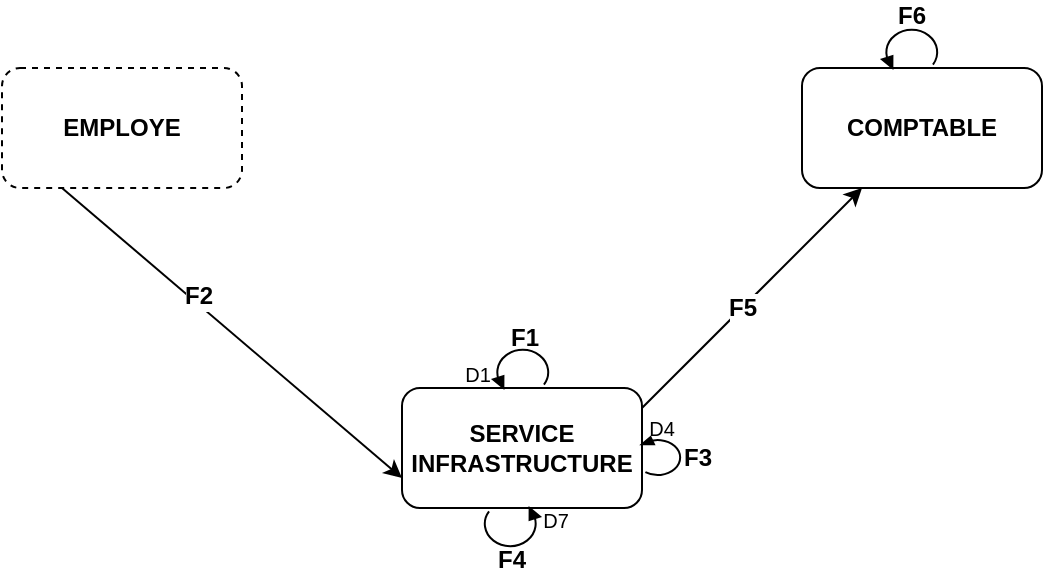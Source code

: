 <mxfile version="22.1.2" type="device">
  <diagram id="C5RBs43oDa-KdzZeNtuy" name="Page-1">
    <mxGraphModel dx="864" dy="516" grid="1" gridSize="10" guides="1" tooltips="1" connect="1" arrows="1" fold="1" page="1" pageScale="1" pageWidth="827" pageHeight="1169" math="0" shadow="0">
      <root>
        <mxCell id="WIyWlLk6GJQsqaUBKTNV-0" />
        <mxCell id="WIyWlLk6GJQsqaUBKTNV-1" parent="WIyWlLk6GJQsqaUBKTNV-0" />
        <mxCell id="cRh4mVKG8GiZSR9z4pMs-0" value="&lt;b&gt;EMPLOYE&lt;/b&gt;" style="rounded=1;whiteSpace=wrap;html=1;dashed=1;" parent="WIyWlLk6GJQsqaUBKTNV-1" vertex="1">
          <mxGeometry x="120" y="80" width="120" height="60" as="geometry" />
        </mxCell>
        <mxCell id="cRh4mVKG8GiZSR9z4pMs-1" value="&lt;b&gt;SERVICE INFRASTRUCTURE&lt;/b&gt;" style="rounded=1;whiteSpace=wrap;html=1;" parent="WIyWlLk6GJQsqaUBKTNV-1" vertex="1">
          <mxGeometry x="320" y="240" width="120" height="60" as="geometry" />
        </mxCell>
        <mxCell id="cRh4mVKG8GiZSR9z4pMs-2" value="&lt;b&gt;COMPTABLE&lt;/b&gt;" style="rounded=1;whiteSpace=wrap;html=1;" parent="WIyWlLk6GJQsqaUBKTNV-1" vertex="1">
          <mxGeometry x="520" y="80" width="120" height="60" as="geometry" />
        </mxCell>
        <mxCell id="In6NhmMdT8g-ztCM9UQ_-0" value="" style="verticalLabelPosition=bottom;shadow=0;dashed=0;align=center;html=1;verticalAlign=top;shape=mxgraph.electrical.rot_mech.verticalLabelPosition=bottom;shadow=0;dashed=0;align=center;fillColor=strokeColor;html=1;verticalAlign=top;strokeWidth=1;shape=mxgraph.electrical.rot_mech.rotation;rotation=-180;" vertex="1" parent="WIyWlLk6GJQsqaUBKTNV-1">
          <mxGeometry x="560" y="60" width="29" height="20" as="geometry" />
        </mxCell>
        <mxCell id="In6NhmMdT8g-ztCM9UQ_-1" value="" style="verticalLabelPosition=bottom;shadow=0;dashed=0;align=center;html=1;verticalAlign=top;shape=mxgraph.electrical.rot_mech.verticalLabelPosition=bottom;shadow=0;dashed=0;align=center;fillColor=strokeColor;html=1;verticalAlign=top;strokeWidth=1;shape=mxgraph.electrical.rot_mech.rotation;rotation=0;" vertex="1" parent="WIyWlLk6GJQsqaUBKTNV-1">
          <mxGeometry x="360" y="300" width="29" height="20" as="geometry" />
        </mxCell>
        <mxCell id="In6NhmMdT8g-ztCM9UQ_-2" value="" style="endArrow=classic;html=1;rounded=0;entryX=0;entryY=0.75;entryDx=0;entryDy=0;exitX=0.25;exitY=1;exitDx=0;exitDy=0;" edge="1" parent="WIyWlLk6GJQsqaUBKTNV-1" source="cRh4mVKG8GiZSR9z4pMs-0" target="cRh4mVKG8GiZSR9z4pMs-1">
          <mxGeometry width="50" height="50" relative="1" as="geometry">
            <mxPoint x="180" y="220" as="sourcePoint" />
            <mxPoint x="230" y="170" as="targetPoint" />
          </mxGeometry>
        </mxCell>
        <mxCell id="In6NhmMdT8g-ztCM9UQ_-14" value="&lt;b&gt;&lt;font style=&quot;font-size: 12px;&quot;&gt;F2&lt;/font&gt;&lt;/b&gt;" style="edgeLabel;html=1;align=center;verticalAlign=middle;resizable=0;points=[];" vertex="1" connectable="0" parent="In6NhmMdT8g-ztCM9UQ_-2">
          <mxGeometry x="-0.223" y="3" relative="1" as="geometry">
            <mxPoint as="offset" />
          </mxGeometry>
        </mxCell>
        <mxCell id="In6NhmMdT8g-ztCM9UQ_-3" value="" style="verticalLabelPosition=bottom;shadow=0;dashed=0;align=center;html=1;verticalAlign=top;shape=mxgraph.electrical.rot_mech.verticalLabelPosition=bottom;shadow=0;dashed=0;align=center;fillColor=strokeColor;html=1;verticalAlign=top;strokeWidth=1;shape=mxgraph.electrical.rot_mech.rotation;rotation=-90;" vertex="1" parent="WIyWlLk6GJQsqaUBKTNV-1">
          <mxGeometry x="440" y="264.5" width="20" height="20" as="geometry" />
        </mxCell>
        <mxCell id="In6NhmMdT8g-ztCM9UQ_-6" value="" style="verticalLabelPosition=bottom;shadow=0;dashed=0;align=center;html=1;verticalAlign=top;shape=mxgraph.electrical.rot_mech.verticalLabelPosition=bottom;shadow=0;dashed=0;align=center;fillColor=strokeColor;html=1;verticalAlign=top;strokeWidth=1;shape=mxgraph.electrical.rot_mech.rotation;rotation=-180;" vertex="1" parent="WIyWlLk6GJQsqaUBKTNV-1">
          <mxGeometry x="365.5" y="220" width="29" height="20" as="geometry" />
        </mxCell>
        <mxCell id="In6NhmMdT8g-ztCM9UQ_-7" value="" style="endArrow=classic;html=1;rounded=0;" edge="1" parent="WIyWlLk6GJQsqaUBKTNV-1" target="cRh4mVKG8GiZSR9z4pMs-2">
          <mxGeometry width="50" height="50" relative="1" as="geometry">
            <mxPoint x="440" y="250" as="sourcePoint" />
            <mxPoint x="500" y="170" as="targetPoint" />
          </mxGeometry>
        </mxCell>
        <mxCell id="In6NhmMdT8g-ztCM9UQ_-20" value="&lt;b&gt;&lt;font style=&quot;font-size: 12px;&quot;&gt;F5&lt;/font&gt;&lt;/b&gt;" style="edgeLabel;html=1;align=center;verticalAlign=middle;resizable=0;points=[];" vertex="1" connectable="0" parent="In6NhmMdT8g-ztCM9UQ_-7">
          <mxGeometry x="-0.091" relative="1" as="geometry">
            <mxPoint as="offset" />
          </mxGeometry>
        </mxCell>
        <mxCell id="In6NhmMdT8g-ztCM9UQ_-8" value="&lt;b&gt;F1&lt;/b&gt;" style="text;html=1;strokeColor=none;fillColor=none;align=center;verticalAlign=middle;whiteSpace=wrap;rounded=0;" vertex="1" parent="WIyWlLk6GJQsqaUBKTNV-1">
          <mxGeometry x="365.5" y="202" width="31" height="25" as="geometry" />
        </mxCell>
        <mxCell id="In6NhmMdT8g-ztCM9UQ_-9" value="&lt;font style=&quot;font-size: 10px;&quot;&gt;D1&lt;/font&gt;" style="text;html=1;strokeColor=none;fillColor=none;align=center;verticalAlign=middle;whiteSpace=wrap;rounded=0;" vertex="1" parent="WIyWlLk6GJQsqaUBKTNV-1">
          <mxGeometry x="343" y="223" width="30" height="20" as="geometry" />
        </mxCell>
        <mxCell id="In6NhmMdT8g-ztCM9UQ_-10" value="&lt;font style=&quot;font-size: 10px;&quot;&gt;D4&lt;/font&gt;" style="text;html=1;strokeColor=none;fillColor=none;align=center;verticalAlign=middle;whiteSpace=wrap;rounded=0;" vertex="1" parent="WIyWlLk6GJQsqaUBKTNV-1">
          <mxGeometry x="440" y="251" width="20" height="17" as="geometry" />
        </mxCell>
        <mxCell id="In6NhmMdT8g-ztCM9UQ_-11" value="&lt;b&gt;F3&lt;/b&gt;" style="text;html=1;strokeColor=none;fillColor=none;align=center;verticalAlign=middle;whiteSpace=wrap;rounded=0;" vertex="1" parent="WIyWlLk6GJQsqaUBKTNV-1">
          <mxGeometry x="458" y="264.5" width="20" height="20" as="geometry" />
        </mxCell>
        <mxCell id="In6NhmMdT8g-ztCM9UQ_-17" value="&lt;b&gt;F6&lt;/b&gt;" style="text;html=1;strokeColor=none;fillColor=none;align=center;verticalAlign=middle;whiteSpace=wrap;rounded=0;" vertex="1" parent="WIyWlLk6GJQsqaUBKTNV-1">
          <mxGeometry x="560" y="46.5" width="30" height="15.5" as="geometry" />
        </mxCell>
        <mxCell id="In6NhmMdT8g-ztCM9UQ_-18" value="F4" style="text;html=1;strokeColor=none;fillColor=none;align=center;verticalAlign=middle;whiteSpace=wrap;rounded=0;fontStyle=1" vertex="1" parent="WIyWlLk6GJQsqaUBKTNV-1">
          <mxGeometry x="364.5" y="321" width="20" height="10" as="geometry" />
        </mxCell>
        <mxCell id="In6NhmMdT8g-ztCM9UQ_-19" value="&lt;font style=&quot;font-size: 10px;&quot;&gt;D7&lt;/font&gt;" style="text;html=1;strokeColor=none;fillColor=none;align=center;verticalAlign=middle;whiteSpace=wrap;rounded=0;" vertex="1" parent="WIyWlLk6GJQsqaUBKTNV-1">
          <mxGeometry x="387" y="296" width="20" height="20" as="geometry" />
        </mxCell>
      </root>
    </mxGraphModel>
  </diagram>
</mxfile>
